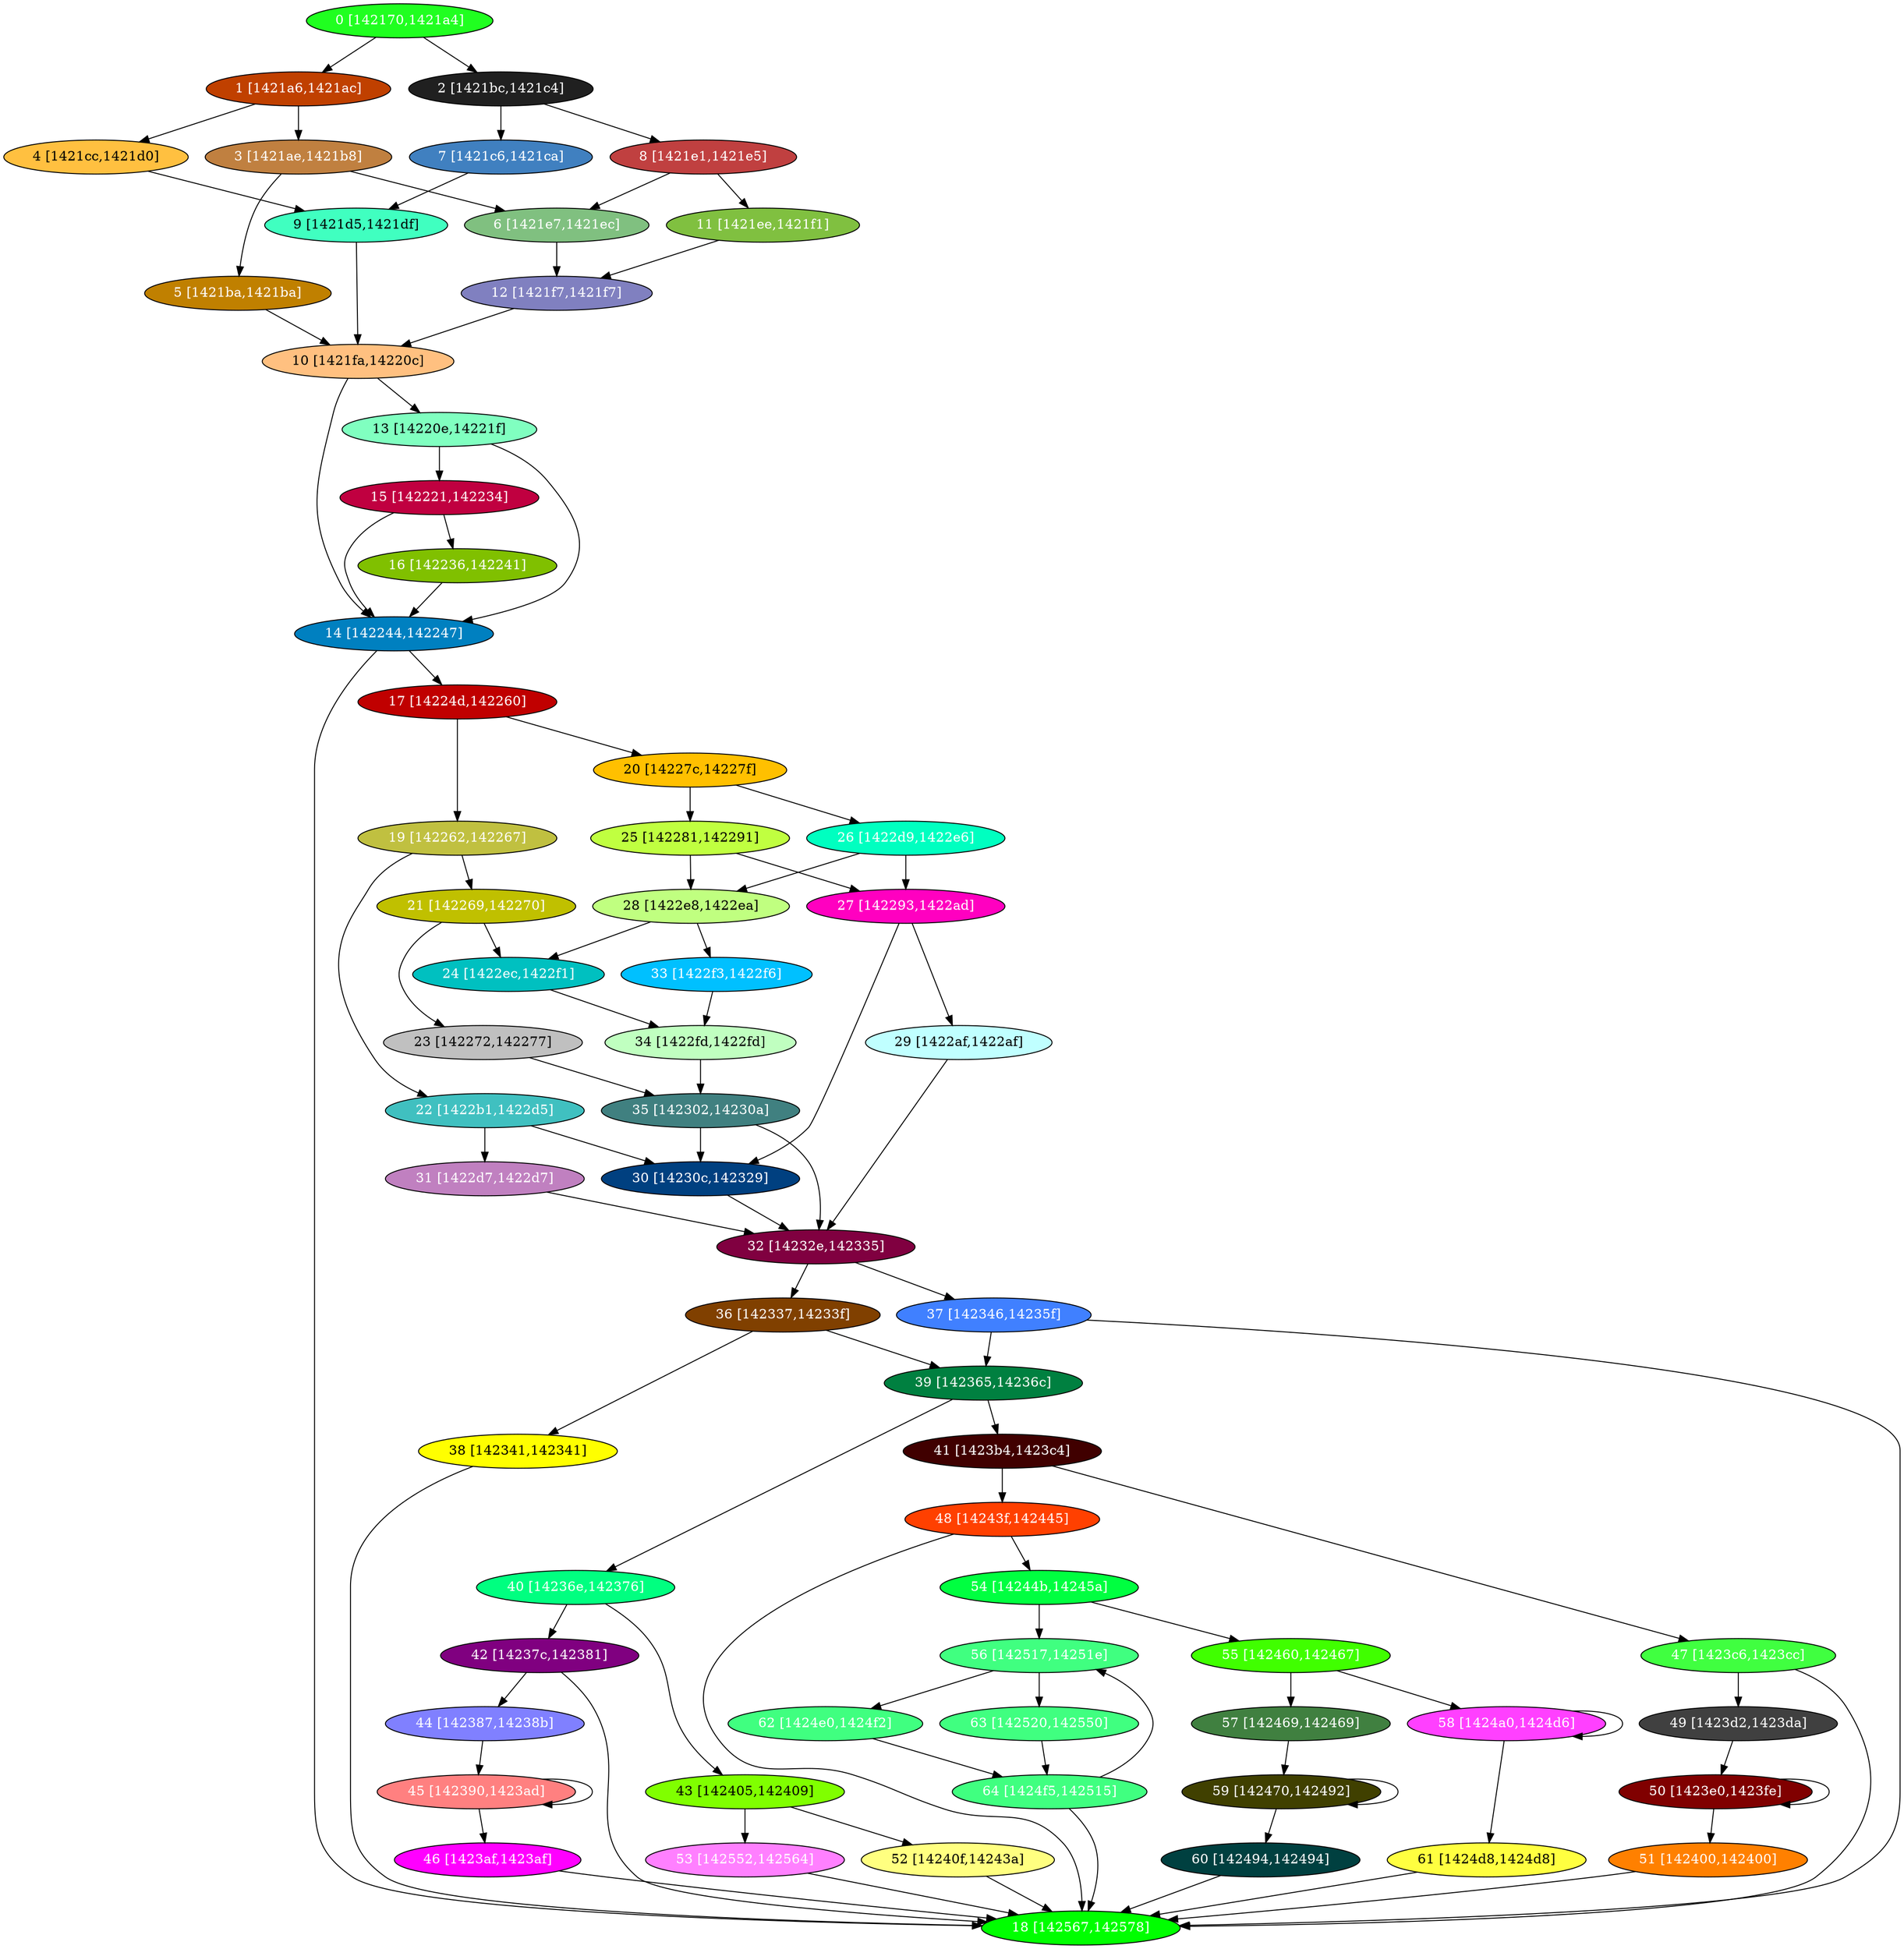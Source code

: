diGraph libnss3{
	libnss3_0  [style=filled fillcolor="#20FF20" fontcolor="#ffffff" shape=oval label="0 [142170,1421a4]"]
	libnss3_1  [style=filled fillcolor="#C04000" fontcolor="#ffffff" shape=oval label="1 [1421a6,1421ac]"]
	libnss3_2  [style=filled fillcolor="#202020" fontcolor="#ffffff" shape=oval label="2 [1421bc,1421c4]"]
	libnss3_3  [style=filled fillcolor="#C08040" fontcolor="#ffffff" shape=oval label="3 [1421ae,1421b8]"]
	libnss3_4  [style=filled fillcolor="#FFC040" fontcolor="#000000" shape=oval label="4 [1421cc,1421d0]"]
	libnss3_5  [style=filled fillcolor="#C08000" fontcolor="#ffffff" shape=oval label="5 [1421ba,1421ba]"]
	libnss3_6  [style=filled fillcolor="#80C080" fontcolor="#ffffff" shape=oval label="6 [1421e7,1421ec]"]
	libnss3_7  [style=filled fillcolor="#4080C0" fontcolor="#ffffff" shape=oval label="7 [1421c6,1421ca]"]
	libnss3_8  [style=filled fillcolor="#C04040" fontcolor="#ffffff" shape=oval label="8 [1421e1,1421e5]"]
	libnss3_9  [style=filled fillcolor="#40FFC0" fontcolor="#000000" shape=oval label="9 [1421d5,1421df]"]
	libnss3_a  [style=filled fillcolor="#FFC080" fontcolor="#000000" shape=oval label="10 [1421fa,14220c]"]
	libnss3_b  [style=filled fillcolor="#80C040" fontcolor="#ffffff" shape=oval label="11 [1421ee,1421f1]"]
	libnss3_c  [style=filled fillcolor="#8080C0" fontcolor="#ffffff" shape=oval label="12 [1421f7,1421f7]"]
	libnss3_d  [style=filled fillcolor="#80FFC0" fontcolor="#000000" shape=oval label="13 [14220e,14221f]"]
	libnss3_e  [style=filled fillcolor="#0080C0" fontcolor="#ffffff" shape=oval label="14 [142244,142247]"]
	libnss3_f  [style=filled fillcolor="#C00040" fontcolor="#ffffff" shape=oval label="15 [142221,142234]"]
	libnss3_10  [style=filled fillcolor="#80C000" fontcolor="#ffffff" shape=oval label="16 [142236,142241]"]
	libnss3_11  [style=filled fillcolor="#C00000" fontcolor="#ffffff" shape=oval label="17 [14224d,142260]"]
	libnss3_12  [style=filled fillcolor="#00FF00" fontcolor="#ffffff" shape=oval label="18 [142567,142578]"]
	libnss3_13  [style=filled fillcolor="#C0C040" fontcolor="#ffffff" shape=oval label="19 [142262,142267]"]
	libnss3_14  [style=filled fillcolor="#FFC000" fontcolor="#000000" shape=oval label="20 [14227c,14227f]"]
	libnss3_15  [style=filled fillcolor="#C0C000" fontcolor="#ffffff" shape=oval label="21 [142269,142270]"]
	libnss3_16  [style=filled fillcolor="#40C0C0" fontcolor="#ffffff" shape=oval label="22 [1422b1,1422d5]"]
	libnss3_17  [style=filled fillcolor="#C0C0C0" fontcolor="#000000" shape=oval label="23 [142272,142277]"]
	libnss3_18  [style=filled fillcolor="#00C0C0" fontcolor="#ffffff" shape=oval label="24 [1422ec,1422f1]"]
	libnss3_19  [style=filled fillcolor="#C0FF40" fontcolor="#000000" shape=oval label="25 [142281,142291]"]
	libnss3_1a  [style=filled fillcolor="#00FFC0" fontcolor="#ffffff" shape=oval label="26 [1422d9,1422e6]"]
	libnss3_1b  [style=filled fillcolor="#FF00C0" fontcolor="#ffffff" shape=oval label="27 [142293,1422ad]"]
	libnss3_1c  [style=filled fillcolor="#C0FF80" fontcolor="#000000" shape=oval label="28 [1422e8,1422ea]"]
	libnss3_1d  [style=filled fillcolor="#C0FFFF" fontcolor="#000000" shape=oval label="29 [1422af,1422af]"]
	libnss3_1e  [style=filled fillcolor="#004080" fontcolor="#ffffff" shape=oval label="30 [14230c,142329]"]
	libnss3_1f  [style=filled fillcolor="#C080C0" fontcolor="#ffffff" shape=oval label="31 [1422d7,1422d7]"]
	libnss3_20  [style=filled fillcolor="#800040" fontcolor="#ffffff" shape=oval label="32 [14232e,142335]"]
	libnss3_21  [style=filled fillcolor="#00C0FF" fontcolor="#ffffff" shape=oval label="33 [1422f3,1422f6]"]
	libnss3_22  [style=filled fillcolor="#C0FFC0" fontcolor="#000000" shape=oval label="34 [1422fd,1422fd]"]
	libnss3_23  [style=filled fillcolor="#408080" fontcolor="#ffffff" shape=oval label="35 [142302,14230a]"]
	libnss3_24  [style=filled fillcolor="#804000" fontcolor="#ffffff" shape=oval label="36 [142337,14233f]"]
	libnss3_25  [style=filled fillcolor="#4080FF" fontcolor="#ffffff" shape=oval label="37 [142346,14235f]"]
	libnss3_26  [style=filled fillcolor="#FFFF00" fontcolor="#000000" shape=oval label="38 [142341,142341]"]
	libnss3_27  [style=filled fillcolor="#008040" fontcolor="#ffffff" shape=oval label="39 [142365,14236c]"]
	libnss3_28  [style=filled fillcolor="#00FF80" fontcolor="#ffffff" shape=oval label="40 [14236e,142376]"]
	libnss3_29  [style=filled fillcolor="#400000" fontcolor="#ffffff" shape=oval label="41 [1423b4,1423c4]"]
	libnss3_2a  [style=filled fillcolor="#800080" fontcolor="#ffffff" shape=oval label="42 [14237c,142381]"]
	libnss3_2b  [style=filled fillcolor="#80FF00" fontcolor="#000000" shape=oval label="43 [142405,142409]"]
	libnss3_2c  [style=filled fillcolor="#8080FF" fontcolor="#ffffff" shape=oval label="44 [142387,14238b]"]
	libnss3_2d  [style=filled fillcolor="#FF8080" fontcolor="#ffffff" shape=oval label="45 [142390,1423ad]"]
	libnss3_2e  [style=filled fillcolor="#FF00FF" fontcolor="#ffffff" shape=oval label="46 [1423af,1423af]"]
	libnss3_2f  [style=filled fillcolor="#40FF40" fontcolor="#ffffff" shape=oval label="47 [1423c6,1423cc]"]
	libnss3_30  [style=filled fillcolor="#FF4000" fontcolor="#ffffff" shape=oval label="48 [14243f,142445]"]
	libnss3_31  [style=filled fillcolor="#404040" fontcolor="#ffffff" shape=oval label="49 [1423d2,1423da]"]
	libnss3_32  [style=filled fillcolor="#800000" fontcolor="#ffffff" shape=oval label="50 [1423e0,1423fe]"]
	libnss3_33  [style=filled fillcolor="#FF8000" fontcolor="#ffffff" shape=oval label="51 [142400,142400]"]
	libnss3_34  [style=filled fillcolor="#FFFF80" fontcolor="#000000" shape=oval label="52 [14240f,14243a]"]
	libnss3_35  [style=filled fillcolor="#FF80FF" fontcolor="#ffffff" shape=oval label="53 [142552,142564]"]
	libnss3_36  [style=filled fillcolor="#00FF40" fontcolor="#ffffff" shape=oval label="54 [14244b,14245a]"]
	libnss3_37  [style=filled fillcolor="#40FF00" fontcolor="#ffffff" shape=oval label="55 [142460,142467]"]
	libnss3_38  [style=filled fillcolor="#40FF80" fontcolor="#ffffff" shape=oval label="56 [142517,14251e]"]
	libnss3_39  [style=filled fillcolor="#408040" fontcolor="#ffffff" shape=oval label="57 [142469,142469]"]
	libnss3_3a  [style=filled fillcolor="#FF40FF" fontcolor="#ffffff" shape=oval label="58 [1424a0,1424d6]"]
	libnss3_3b  [style=filled fillcolor="#404000" fontcolor="#ffffff" shape=oval label="59 [142470,142492]"]
	libnss3_3c  [style=filled fillcolor="#004040" fontcolor="#ffffff" shape=oval label="60 [142494,142494]"]
	libnss3_3d  [style=filled fillcolor="#FFFF40" fontcolor="#000000" shape=oval label="61 [1424d8,1424d8]"]
	libnss3_3e  [style=filled fillcolor="#40FF80" fontcolor="#ffffff" shape=oval label="62 [1424e0,1424f2]"]
	libnss3_3f  [style=filled fillcolor="#40FF80" fontcolor="#ffffff" shape=oval label="63 [142520,142550]"]
	libnss3_40  [style=filled fillcolor="#40FF80" fontcolor="#ffffff" shape=oval label="64 [1424f5,142515]"]

	libnss3_0 -> libnss3_1
	libnss3_0 -> libnss3_2
	libnss3_1 -> libnss3_3
	libnss3_1 -> libnss3_4
	libnss3_2 -> libnss3_7
	libnss3_2 -> libnss3_8
	libnss3_3 -> libnss3_5
	libnss3_3 -> libnss3_6
	libnss3_4 -> libnss3_9
	libnss3_5 -> libnss3_a
	libnss3_6 -> libnss3_c
	libnss3_7 -> libnss3_9
	libnss3_8 -> libnss3_6
	libnss3_8 -> libnss3_b
	libnss3_9 -> libnss3_a
	libnss3_a -> libnss3_d
	libnss3_a -> libnss3_e
	libnss3_b -> libnss3_c
	libnss3_c -> libnss3_a
	libnss3_d -> libnss3_e
	libnss3_d -> libnss3_f
	libnss3_e -> libnss3_11
	libnss3_e -> libnss3_12
	libnss3_f -> libnss3_e
	libnss3_f -> libnss3_10
	libnss3_10 -> libnss3_e
	libnss3_11 -> libnss3_13
	libnss3_11 -> libnss3_14
	libnss3_13 -> libnss3_15
	libnss3_13 -> libnss3_16
	libnss3_14 -> libnss3_19
	libnss3_14 -> libnss3_1a
	libnss3_15 -> libnss3_17
	libnss3_15 -> libnss3_18
	libnss3_16 -> libnss3_1e
	libnss3_16 -> libnss3_1f
	libnss3_17 -> libnss3_23
	libnss3_18 -> libnss3_22
	libnss3_19 -> libnss3_1b
	libnss3_19 -> libnss3_1c
	libnss3_1a -> libnss3_1b
	libnss3_1a -> libnss3_1c
	libnss3_1b -> libnss3_1d
	libnss3_1b -> libnss3_1e
	libnss3_1c -> libnss3_18
	libnss3_1c -> libnss3_21
	libnss3_1d -> libnss3_20
	libnss3_1e -> libnss3_20
	libnss3_1f -> libnss3_20
	libnss3_20 -> libnss3_24
	libnss3_20 -> libnss3_25
	libnss3_21 -> libnss3_22
	libnss3_22 -> libnss3_23
	libnss3_23 -> libnss3_1e
	libnss3_23 -> libnss3_20
	libnss3_24 -> libnss3_26
	libnss3_24 -> libnss3_27
	libnss3_25 -> libnss3_12
	libnss3_25 -> libnss3_27
	libnss3_26 -> libnss3_12
	libnss3_27 -> libnss3_28
	libnss3_27 -> libnss3_29
	libnss3_28 -> libnss3_2a
	libnss3_28 -> libnss3_2b
	libnss3_29 -> libnss3_2f
	libnss3_29 -> libnss3_30
	libnss3_2a -> libnss3_12
	libnss3_2a -> libnss3_2c
	libnss3_2b -> libnss3_34
	libnss3_2b -> libnss3_35
	libnss3_2c -> libnss3_2d
	libnss3_2d -> libnss3_2d
	libnss3_2d -> libnss3_2e
	libnss3_2e -> libnss3_12
	libnss3_2f -> libnss3_12
	libnss3_2f -> libnss3_31
	libnss3_30 -> libnss3_12
	libnss3_30 -> libnss3_36
	libnss3_31 -> libnss3_32
	libnss3_32 -> libnss3_32
	libnss3_32 -> libnss3_33
	libnss3_33 -> libnss3_12
	libnss3_34 -> libnss3_12
	libnss3_35 -> libnss3_12
	libnss3_36 -> libnss3_37
	libnss3_36 -> libnss3_38
	libnss3_37 -> libnss3_39
	libnss3_37 -> libnss3_3a
	libnss3_38 -> libnss3_3e
	libnss3_38 -> libnss3_3f
	libnss3_39 -> libnss3_3b
	libnss3_3a -> libnss3_3a
	libnss3_3a -> libnss3_3d
	libnss3_3b -> libnss3_3b
	libnss3_3b -> libnss3_3c
	libnss3_3c -> libnss3_12
	libnss3_3d -> libnss3_12
	libnss3_3e -> libnss3_40
	libnss3_3f -> libnss3_40
	libnss3_40 -> libnss3_12
	libnss3_40 -> libnss3_38
}